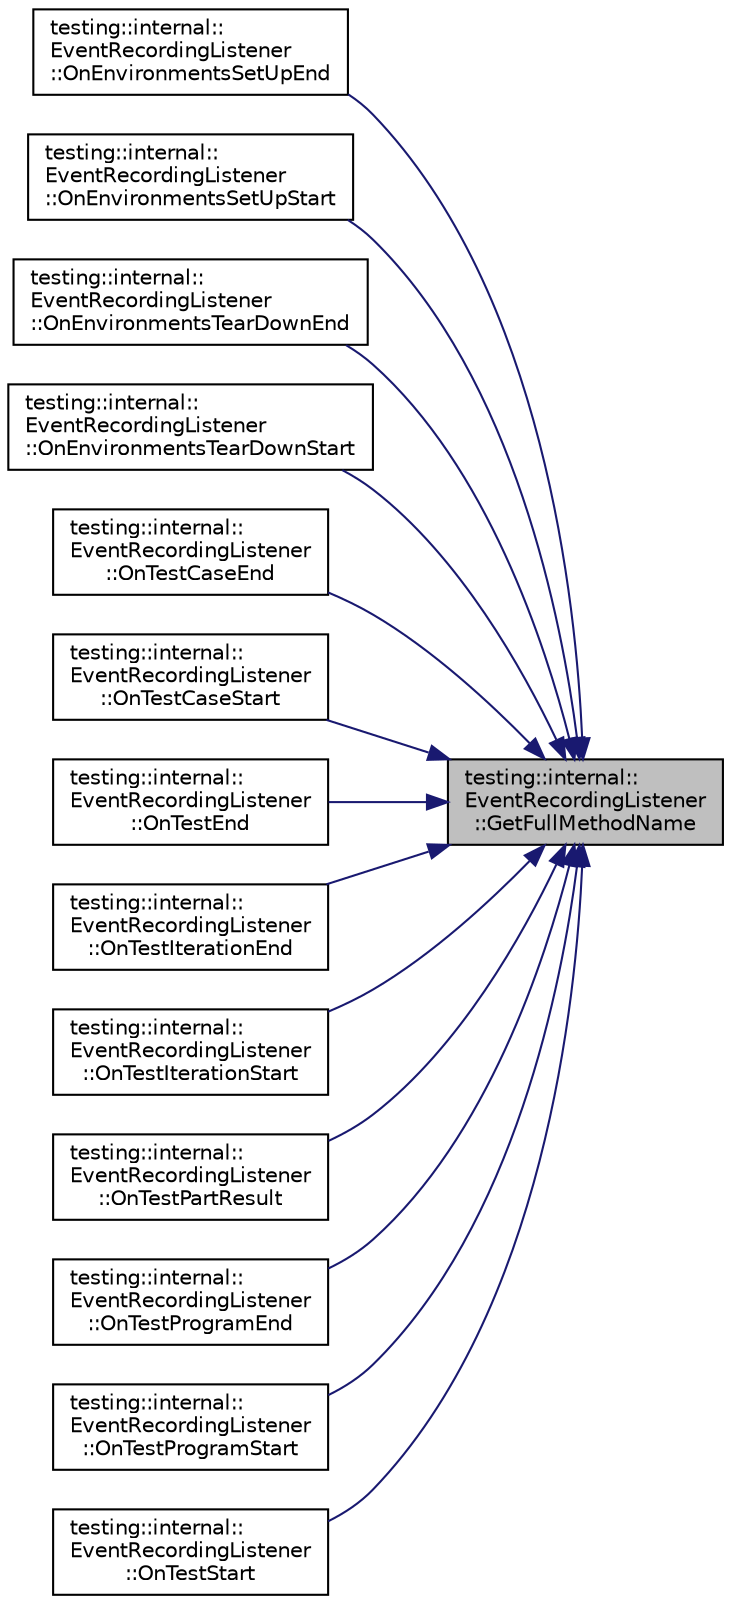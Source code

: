digraph "testing::internal::EventRecordingListener::GetFullMethodName"
{
 // LATEX_PDF_SIZE
  bgcolor="transparent";
  edge [fontname="Helvetica",fontsize="10",labelfontname="Helvetica",labelfontsize="10"];
  node [fontname="Helvetica",fontsize="10",shape=record];
  rankdir="RL";
  Node1 [label="testing::internal::\lEventRecordingListener\l::GetFullMethodName",height=0.2,width=0.4,color="black", fillcolor="grey75", style="filled", fontcolor="black",tooltip=" "];
  Node1 -> Node2 [dir="back",color="midnightblue",fontsize="10",style="solid",fontname="Helvetica"];
  Node2 [label="testing::internal::\lEventRecordingListener\l::OnEnvironmentsSetUpEnd",height=0.2,width=0.4,color="black",URL="$classtesting_1_1internal_1_1EventRecordingListener.html#ada752f5c75723828ed8661c513edbd10",tooltip=" "];
  Node1 -> Node3 [dir="back",color="midnightblue",fontsize="10",style="solid",fontname="Helvetica"];
  Node3 [label="testing::internal::\lEventRecordingListener\l::OnEnvironmentsSetUpStart",height=0.2,width=0.4,color="black",URL="$classtesting_1_1internal_1_1EventRecordingListener.html#ae192e9289f576fc770b549a575d8e786",tooltip=" "];
  Node1 -> Node4 [dir="back",color="midnightblue",fontsize="10",style="solid",fontname="Helvetica"];
  Node4 [label="testing::internal::\lEventRecordingListener\l::OnEnvironmentsTearDownEnd",height=0.2,width=0.4,color="black",URL="$classtesting_1_1internal_1_1EventRecordingListener.html#ab96b8b58a318ebe79df4295e2da6a289",tooltip=" "];
  Node1 -> Node5 [dir="back",color="midnightblue",fontsize="10",style="solid",fontname="Helvetica"];
  Node5 [label="testing::internal::\lEventRecordingListener\l::OnEnvironmentsTearDownStart",height=0.2,width=0.4,color="black",URL="$classtesting_1_1internal_1_1EventRecordingListener.html#aab8379a206927984cdb7b84399a122a5",tooltip=" "];
  Node1 -> Node6 [dir="back",color="midnightblue",fontsize="10",style="solid",fontname="Helvetica"];
  Node6 [label="testing::internal::\lEventRecordingListener\l::OnTestCaseEnd",height=0.2,width=0.4,color="black",URL="$classtesting_1_1internal_1_1EventRecordingListener.html#a52788314427f5c7a4585ea0bf5f3c251",tooltip=" "];
  Node1 -> Node7 [dir="back",color="midnightblue",fontsize="10",style="solid",fontname="Helvetica"];
  Node7 [label="testing::internal::\lEventRecordingListener\l::OnTestCaseStart",height=0.2,width=0.4,color="black",URL="$classtesting_1_1internal_1_1EventRecordingListener.html#a3ce90fda790857eb64444038a5b3258f",tooltip=" "];
  Node1 -> Node8 [dir="back",color="midnightblue",fontsize="10",style="solid",fontname="Helvetica"];
  Node8 [label="testing::internal::\lEventRecordingListener\l::OnTestEnd",height=0.2,width=0.4,color="black",URL="$classtesting_1_1internal_1_1EventRecordingListener.html#ab374bf69a73cd7dd8fcef5aea1209728",tooltip=" "];
  Node1 -> Node9 [dir="back",color="midnightblue",fontsize="10",style="solid",fontname="Helvetica"];
  Node9 [label="testing::internal::\lEventRecordingListener\l::OnTestIterationEnd",height=0.2,width=0.4,color="black",URL="$classtesting_1_1internal_1_1EventRecordingListener.html#a48f6f53c044e8cb6425f9bc7319ddecc",tooltip=" "];
  Node1 -> Node10 [dir="back",color="midnightblue",fontsize="10",style="solid",fontname="Helvetica"];
  Node10 [label="testing::internal::\lEventRecordingListener\l::OnTestIterationStart",height=0.2,width=0.4,color="black",URL="$classtesting_1_1internal_1_1EventRecordingListener.html#aeed7e9302e3fc2c182a2f20c174d62b8",tooltip=" "];
  Node1 -> Node11 [dir="back",color="midnightblue",fontsize="10",style="solid",fontname="Helvetica"];
  Node11 [label="testing::internal::\lEventRecordingListener\l::OnTestPartResult",height=0.2,width=0.4,color="black",URL="$classtesting_1_1internal_1_1EventRecordingListener.html#a9122b67d43420a41d1cfe9307809e078",tooltip=" "];
  Node1 -> Node12 [dir="back",color="midnightblue",fontsize="10",style="solid",fontname="Helvetica"];
  Node12 [label="testing::internal::\lEventRecordingListener\l::OnTestProgramEnd",height=0.2,width=0.4,color="black",URL="$classtesting_1_1internal_1_1EventRecordingListener.html#a22952f706a15c028d4b43256602035bb",tooltip=" "];
  Node1 -> Node13 [dir="back",color="midnightblue",fontsize="10",style="solid",fontname="Helvetica"];
  Node13 [label="testing::internal::\lEventRecordingListener\l::OnTestProgramStart",height=0.2,width=0.4,color="black",URL="$classtesting_1_1internal_1_1EventRecordingListener.html#a9cec5ac263fe161de360615422370eec",tooltip=" "];
  Node1 -> Node14 [dir="back",color="midnightblue",fontsize="10",style="solid",fontname="Helvetica"];
  Node14 [label="testing::internal::\lEventRecordingListener\l::OnTestStart",height=0.2,width=0.4,color="black",URL="$classtesting_1_1internal_1_1EventRecordingListener.html#ad850af9e4276b9bfba61435b97a02094",tooltip=" "];
}
